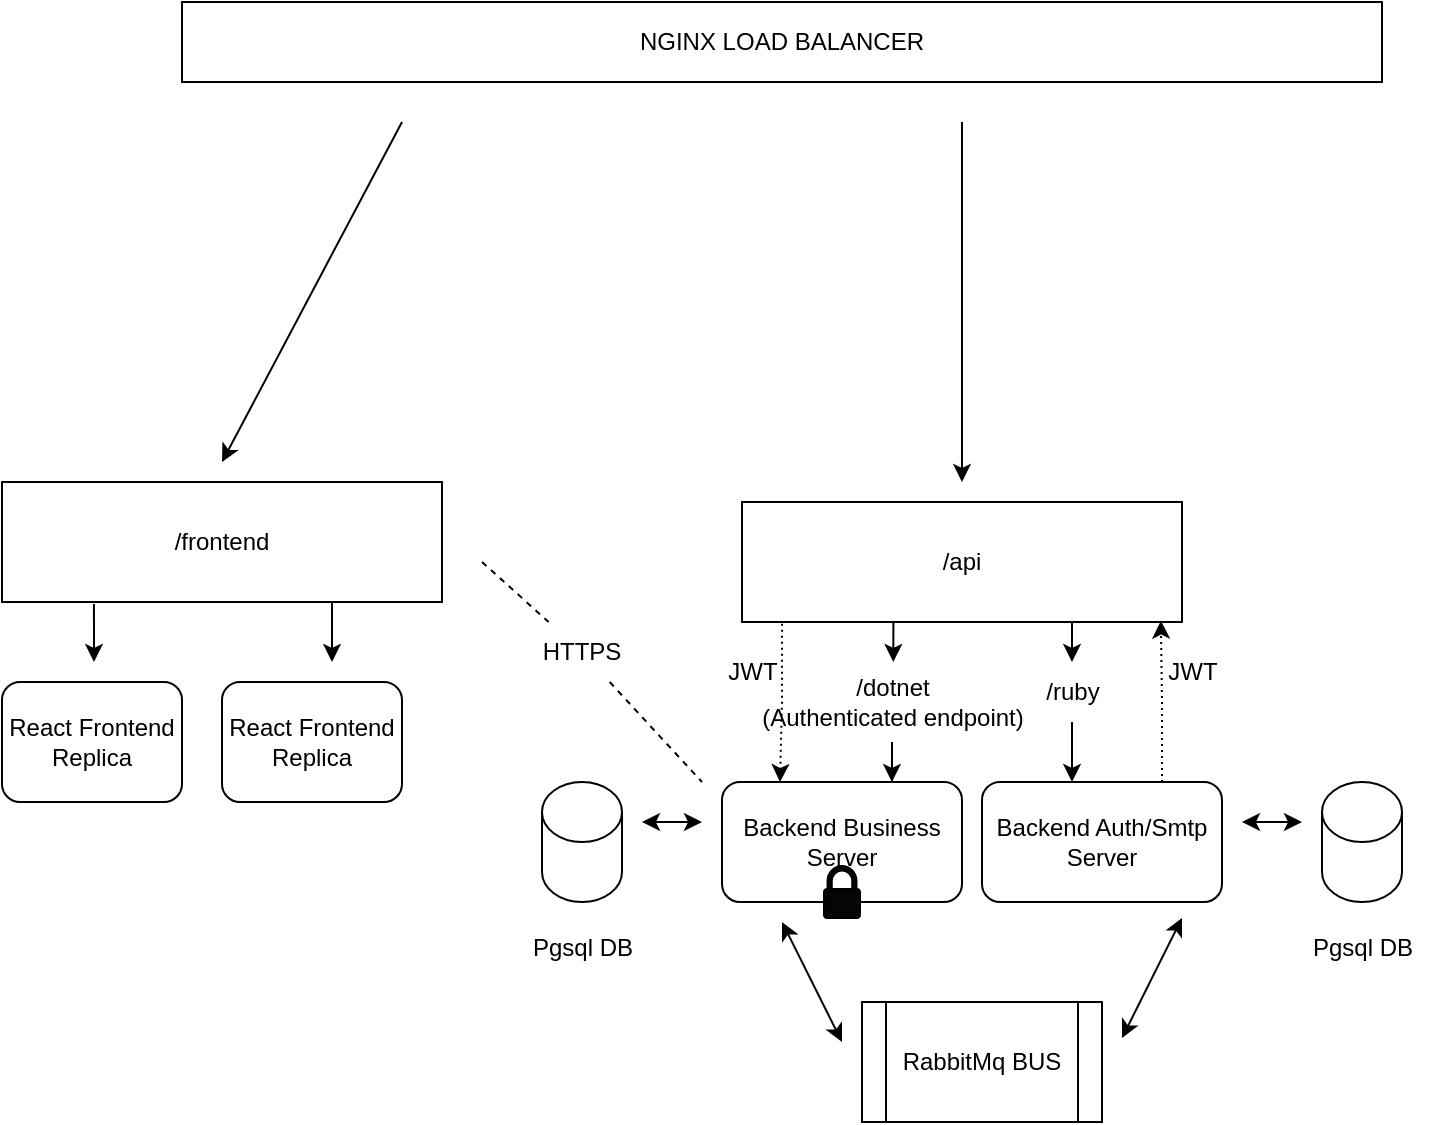 <mxfile version="24.4.7" type="device">
  <diagram name="Page-1" id="UOGNKggzutwDwHG2lcaj">
    <mxGraphModel dx="419" dy="191" grid="1" gridSize="10" guides="1" tooltips="1" connect="1" arrows="1" fold="1" page="1" pageScale="1" pageWidth="850" pageHeight="1100" math="0" shadow="0">
      <root>
        <mxCell id="0" />
        <mxCell id="1" parent="0" />
        <mxCell id="RX_lWgigQjz4UQ9xhdG8-1" value="NGINX LOAD BALANCER" style="rounded=0;whiteSpace=wrap;html=1;" parent="1" vertex="1">
          <mxGeometry x="130" y="80" width="600" height="40" as="geometry" />
        </mxCell>
        <mxCell id="RX_lWgigQjz4UQ9xhdG8-2" value="" style="endArrow=classic;html=1;rounded=0;" parent="1" edge="1">
          <mxGeometry width="50" height="50" relative="1" as="geometry">
            <mxPoint x="240" y="140" as="sourcePoint" />
            <mxPoint x="150" y="310" as="targetPoint" />
          </mxGeometry>
        </mxCell>
        <mxCell id="RX_lWgigQjz4UQ9xhdG8-5" value="React Frontend&lt;div&gt;Replica&lt;/div&gt;" style="rounded=1;whiteSpace=wrap;html=1;" parent="1" vertex="1">
          <mxGeometry x="40" y="420" width="90" height="60" as="geometry" />
        </mxCell>
        <mxCell id="RX_lWgigQjz4UQ9xhdG8-7" value="" style="endArrow=classic;html=1;rounded=0;" parent="1" edge="1">
          <mxGeometry width="50" height="50" relative="1" as="geometry">
            <mxPoint x="520" y="140" as="sourcePoint" />
            <mxPoint x="520" y="320" as="targetPoint" />
          </mxGeometry>
        </mxCell>
        <mxCell id="wJBDST2m8SiT3-OpeyRY-27" style="edgeStyle=orthogonalEdgeStyle;rounded=0;orthogonalLoop=1;jettySize=auto;html=1;exitX=0.091;exitY=1.015;exitDx=0;exitDy=0;entryX=0.25;entryY=0;entryDx=0;entryDy=0;exitPerimeter=0;dashed=1;dashPattern=1 2;" edge="1" parent="1" source="RX_lWgigQjz4UQ9xhdG8-8">
          <mxGeometry relative="1" as="geometry">
            <mxPoint x="464" y="390" as="sourcePoint" />
            <mxPoint x="429" y="470" as="targetPoint" />
          </mxGeometry>
        </mxCell>
        <mxCell id="RX_lWgigQjz4UQ9xhdG8-8" value="/api" style="rounded=0;whiteSpace=wrap;html=1;" parent="1" vertex="1">
          <mxGeometry x="410" y="330" width="220" height="60" as="geometry" />
        </mxCell>
        <mxCell id="RX_lWgigQjz4UQ9xhdG8-9" value="/frontend" style="rounded=0;whiteSpace=wrap;html=1;" parent="1" vertex="1">
          <mxGeometry x="40" y="320" width="220" height="60" as="geometry" />
        </mxCell>
        <mxCell id="RX_lWgigQjz4UQ9xhdG8-11" value="React Frontend&lt;div&gt;Replica&lt;/div&gt;" style="rounded=1;whiteSpace=wrap;html=1;" parent="1" vertex="1">
          <mxGeometry x="150" y="420" width="90" height="60" as="geometry" />
        </mxCell>
        <mxCell id="RX_lWgigQjz4UQ9xhdG8-15" value="" style="endArrow=classic;html=1;rounded=0;exitX=0.75;exitY=1;exitDx=0;exitDy=0;" parent="1" source="RX_lWgigQjz4UQ9xhdG8-9" edge="1">
          <mxGeometry width="50" height="50" relative="1" as="geometry">
            <mxPoint x="460" y="420" as="sourcePoint" />
            <mxPoint x="205" y="410" as="targetPoint" />
          </mxGeometry>
        </mxCell>
        <mxCell id="RX_lWgigQjz4UQ9xhdG8-16" value="" style="endArrow=classic;html=1;rounded=0;exitX=0.209;exitY=1.017;exitDx=0;exitDy=0;exitPerimeter=0;" parent="1" source="RX_lWgigQjz4UQ9xhdG8-9" edge="1">
          <mxGeometry width="50" height="50" relative="1" as="geometry">
            <mxPoint x="215" y="390" as="sourcePoint" />
            <mxPoint x="86" y="410" as="targetPoint" />
          </mxGeometry>
        </mxCell>
        <mxCell id="RX_lWgigQjz4UQ9xhdG8-20" value="" style="endArrow=classic;html=1;rounded=0;" parent="1" source="RX_lWgigQjz4UQ9xhdG8-23" edge="1">
          <mxGeometry width="50" height="50" relative="1" as="geometry">
            <mxPoint x="475" y="400" as="sourcePoint" />
            <mxPoint x="575" y="470" as="targetPoint" />
          </mxGeometry>
        </mxCell>
        <mxCell id="RX_lWgigQjz4UQ9xhdG8-25" value="Backend Business Server" style="rounded=1;whiteSpace=wrap;html=1;" parent="1" vertex="1">
          <mxGeometry x="400" y="470" width="120" height="60" as="geometry" />
        </mxCell>
        <mxCell id="RX_lWgigQjz4UQ9xhdG8-26" value="Backend Auth/Smtp&lt;div&gt;Server&lt;/div&gt;" style="rounded=1;whiteSpace=wrap;html=1;" parent="1" vertex="1">
          <mxGeometry x="530" y="470" width="120" height="60" as="geometry" />
        </mxCell>
        <mxCell id="RX_lWgigQjz4UQ9xhdG8-27" value="" style="shape=cylinder3;whiteSpace=wrap;html=1;boundedLbl=1;backgroundOutline=1;size=15;" parent="1" vertex="1">
          <mxGeometry x="700" y="470" width="40" height="60" as="geometry" />
        </mxCell>
        <mxCell id="RX_lWgigQjz4UQ9xhdG8-28" value="" style="shape=cylinder3;whiteSpace=wrap;html=1;boundedLbl=1;backgroundOutline=1;size=15;" parent="1" vertex="1">
          <mxGeometry x="310" y="470" width="40" height="60" as="geometry" />
        </mxCell>
        <mxCell id="RX_lWgigQjz4UQ9xhdG8-29" value="" style="endArrow=classic;startArrow=classic;html=1;rounded=0;" parent="1" edge="1">
          <mxGeometry width="50" height="50" relative="1" as="geometry">
            <mxPoint x="660" y="490" as="sourcePoint" />
            <mxPoint x="690" y="490" as="targetPoint" />
            <Array as="points">
              <mxPoint x="670" y="490" />
            </Array>
          </mxGeometry>
        </mxCell>
        <mxCell id="RX_lWgigQjz4UQ9xhdG8-32" value="" style="endArrow=classic;startArrow=classic;html=1;rounded=0;" parent="1" edge="1">
          <mxGeometry width="50" height="50" relative="1" as="geometry">
            <mxPoint x="360" y="490" as="sourcePoint" />
            <mxPoint x="390" y="490" as="targetPoint" />
            <Array as="points">
              <mxPoint x="370" y="490" />
            </Array>
          </mxGeometry>
        </mxCell>
        <mxCell id="RX_lWgigQjz4UQ9xhdG8-33" value="Pgsql DB" style="text;html=1;align=center;verticalAlign=middle;resizable=0;points=[];autosize=1;strokeColor=none;fillColor=none;" parent="1" vertex="1">
          <mxGeometry x="685" y="538" width="70" height="30" as="geometry" />
        </mxCell>
        <mxCell id="RX_lWgigQjz4UQ9xhdG8-34" value="Pgsql DB" style="text;html=1;align=center;verticalAlign=middle;resizable=0;points=[];autosize=1;strokeColor=none;fillColor=none;" parent="1" vertex="1">
          <mxGeometry x="295" y="538" width="70" height="30" as="geometry" />
        </mxCell>
        <mxCell id="RX_lWgigQjz4UQ9xhdG8-35" value="RabbitMq BUS" style="shape=process;whiteSpace=wrap;html=1;backgroundOutline=1;" parent="1" vertex="1">
          <mxGeometry x="470" y="580" width="120" height="60" as="geometry" />
        </mxCell>
        <mxCell id="RX_lWgigQjz4UQ9xhdG8-37" value="" style="endArrow=classic;startArrow=classic;html=1;rounded=0;" parent="1" edge="1">
          <mxGeometry width="50" height="50" relative="1" as="geometry">
            <mxPoint x="460" y="600" as="sourcePoint" />
            <mxPoint x="430" y="540" as="targetPoint" />
          </mxGeometry>
        </mxCell>
        <mxCell id="RX_lWgigQjz4UQ9xhdG8-38" value="" style="endArrow=classic;startArrow=classic;html=1;rounded=0;" parent="1" edge="1">
          <mxGeometry width="50" height="50" relative="1" as="geometry">
            <mxPoint x="600" y="598" as="sourcePoint" />
            <mxPoint x="630" y="538" as="targetPoint" />
          </mxGeometry>
        </mxCell>
        <mxCell id="RX_lWgigQjz4UQ9xhdG8-40" value="" style="endArrow=none;dashed=1;html=1;rounded=0;" parent="1" source="RX_lWgigQjz4UQ9xhdG8-41" edge="1">
          <mxGeometry width="50" height="50" relative="1" as="geometry">
            <mxPoint x="280" y="360" as="sourcePoint" />
            <mxPoint x="390" y="470" as="targetPoint" />
          </mxGeometry>
        </mxCell>
        <mxCell id="RX_lWgigQjz4UQ9xhdG8-42" value="" style="endArrow=none;dashed=1;html=1;rounded=0;" parent="1" target="RX_lWgigQjz4UQ9xhdG8-41" edge="1">
          <mxGeometry width="50" height="50" relative="1" as="geometry">
            <mxPoint x="280" y="360" as="sourcePoint" />
            <mxPoint x="390" y="470" as="targetPoint" />
          </mxGeometry>
        </mxCell>
        <mxCell id="RX_lWgigQjz4UQ9xhdG8-41" value="HTTPS" style="text;html=1;align=center;verticalAlign=middle;whiteSpace=wrap;rounded=0;" parent="1" vertex="1">
          <mxGeometry x="300" y="390" width="60" height="30" as="geometry" />
        </mxCell>
        <mxCell id="RX_lWgigQjz4UQ9xhdG8-44" value="" style="endArrow=classic;html=1;rounded=0;exitX=0.75;exitY=1;exitDx=0;exitDy=0;" parent="1" source="RX_lWgigQjz4UQ9xhdG8-8" target="RX_lWgigQjz4UQ9xhdG8-23" edge="1">
          <mxGeometry width="50" height="50" relative="1" as="geometry">
            <mxPoint x="575" y="390" as="sourcePoint" />
            <mxPoint x="575" y="470" as="targetPoint" />
          </mxGeometry>
        </mxCell>
        <mxCell id="RX_lWgigQjz4UQ9xhdG8-23" value="/ruby" style="text;html=1;align=center;verticalAlign=middle;resizable=0;points=[];autosize=1;strokeColor=none;fillColor=none;" parent="1" vertex="1">
          <mxGeometry x="550" y="410" width="50" height="30" as="geometry" />
        </mxCell>
        <mxCell id="wJBDST2m8SiT3-OpeyRY-1" value="" style="sketch=0;pointerEvents=1;shadow=0;dashed=0;html=1;labelPosition=center;verticalLabelPosition=bottom;verticalAlign=top;outlineConnect=0;align=center;shape=mxgraph.office.security.lock_protected;fillColor=#050505;" vertex="1" parent="1">
          <mxGeometry x="451" y="512" width="18" height="26" as="geometry" />
        </mxCell>
        <mxCell id="wJBDST2m8SiT3-OpeyRY-9" value="JWT" style="text;html=1;align=center;verticalAlign=middle;resizable=0;points=[];autosize=1;strokeColor=none;fillColor=none;dashed=1;" vertex="1" parent="1">
          <mxGeometry x="610" y="400" width="50" height="30" as="geometry" />
        </mxCell>
        <mxCell id="wJBDST2m8SiT3-OpeyRY-13" style="edgeStyle=orthogonalEdgeStyle;rounded=0;orthogonalLoop=1;jettySize=auto;html=1;exitX=0.75;exitY=0;exitDx=0;exitDy=0;entryX=0.952;entryY=0.989;entryDx=0;entryDy=0;entryPerimeter=0;dashed=1;dashPattern=1 2;" edge="1" parent="1" source="RX_lWgigQjz4UQ9xhdG8-26" target="RX_lWgigQjz4UQ9xhdG8-8">
          <mxGeometry relative="1" as="geometry" />
        </mxCell>
        <mxCell id="RX_lWgigQjz4UQ9xhdG8-24" value="&lt;div&gt;/dotnet&lt;/div&gt;(Authenticated endpoint)" style="text;html=1;align=center;verticalAlign=middle;resizable=0;points=[];autosize=1;strokeColor=none;fillColor=none;" parent="1" vertex="1">
          <mxGeometry x="410" y="410" width="150" height="40" as="geometry" />
        </mxCell>
        <mxCell id="wJBDST2m8SiT3-OpeyRY-24" style="edgeStyle=orthogonalEdgeStyle;rounded=0;orthogonalLoop=1;jettySize=auto;html=1;exitX=0.25;exitY=1;exitDx=0;exitDy=0;entryX=0.391;entryY=-0.001;entryDx=0;entryDy=0;entryPerimeter=0;" edge="1" parent="1">
          <mxGeometry relative="1" as="geometry">
            <mxPoint x="482" y="390" as="sourcePoint" />
            <mxPoint x="485.65" y="409.96" as="targetPoint" />
          </mxGeometry>
        </mxCell>
        <mxCell id="wJBDST2m8SiT3-OpeyRY-25" style="edgeStyle=orthogonalEdgeStyle;rounded=0;orthogonalLoop=1;jettySize=auto;html=1;entryX=0.708;entryY=0;entryDx=0;entryDy=0;entryPerimeter=0;" edge="1" parent="1" source="RX_lWgigQjz4UQ9xhdG8-24" target="RX_lWgigQjz4UQ9xhdG8-25">
          <mxGeometry relative="1" as="geometry" />
        </mxCell>
        <mxCell id="wJBDST2m8SiT3-OpeyRY-28" value="JWT" style="text;html=1;align=center;verticalAlign=middle;resizable=0;points=[];autosize=1;strokeColor=none;fillColor=none;" vertex="1" parent="1">
          <mxGeometry x="390" y="400" width="50" height="30" as="geometry" />
        </mxCell>
      </root>
    </mxGraphModel>
  </diagram>
</mxfile>
